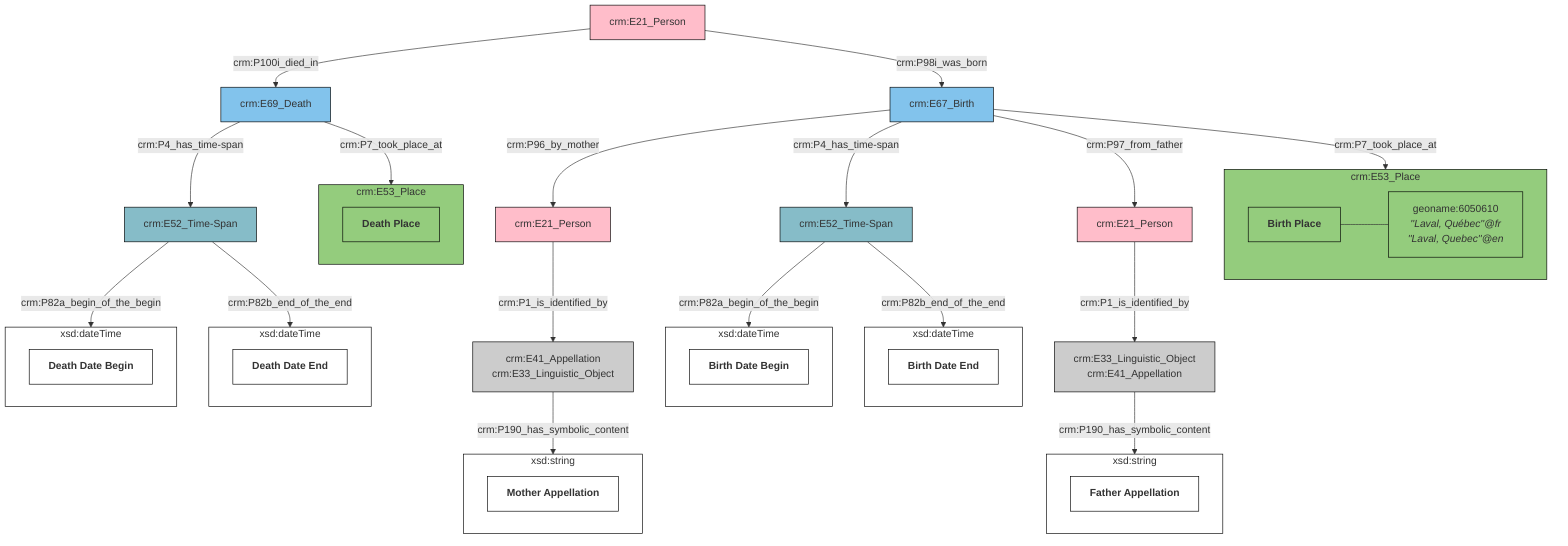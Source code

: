 flowchart TD
classDef Literal fill:#ffffff,stroke:#000000,color:;
classDef Literal_URI fill:#ffffff,stroke:#000000,color:;
classDef crm_E1_CRM_Entity fill:#ffffff,stroke:#000000,color:;
classDef crm_E1_CRM_Entity_URI fill:#ffffff,stroke:#000000,color:;
classDef crm_E2_Temporal_Entity fill:#82c3ec,stroke:#000000,color:;
classDef crm_E2_Temporal_Entity_URI fill:#d2e9f9,stroke:#000000,color:;
classDef crm_E55_Type fill:#fab565,stroke:#000000,color:;
classDef crm_E55_Type_URI fill:#fde7ce,stroke:#000000,color:;
classDef crm_E52_Time-Span fill:#86bcc8,stroke:#000000,color:;
classDef crm_E52_Time-Span_URI fill:#dcebef,stroke:#000000,color:;
classDef crm_E41_Appellation fill:#fef3ba,stroke:#000000,color:;
classDef crm_E41_Appellation_URI fill:#fffae6,stroke:#000000,color:;
classDef crm_E53_Place fill:#94cc7d,stroke:#000000,color:;
classDef crm_E53_Place_URI fill:#e1f1da,stroke:#000000,color:;
classDef crm_E77_Persistent_Item fill:#ffffff,stroke:#000000,color:;
classDef crm_E77_Persistent_Item_URI fill:#ffffff,stroke:#000000,color:;
classDef crm_E28_Conceptual_Object fill:#fddc34,stroke:#000000,color:;
classDef crm_E28_Conceptual_Object_URI fill:#fef6cd,stroke:#000000,color:;
classDef crm_E18_Physical_Thing fill:#e1ba9c,stroke:#000000,color:;
classDef crm_E18_Physical_Thing_URI fill:#f3e5d8,stroke:#000000,color:;
classDef crm_E39_Actor fill:#ffbdca,stroke:#000000,color:;
classDef crm_E39_Actor_URI fill:#ffe6eb,stroke:#000000,color:;
classDef crmpc_PC0_Typed_CRM_Property fill:#cc80ff,stroke:#000000,color:;
classDef crmpc_PC0_Typed_CRM_Property_URI fill:#ebccff,stroke:#000000,color:;
classDef Multi fill:#cccccc,stroke:#000000,color:;
classDef Multi_URI fill:#cccccc,stroke:#000000,color:;
2["crm:E67_Birth"]:::crm_E2_Temporal_Entity -->|crm:P96_by_mother| 3["crm:E21_Person"]:::crm_E39_Actor
subgraph 8 ["xsd:string"]
8a[<strong>Mother Appellation</strong>]:::Literal
click 8a "https://chin-rcip.github.io/collections-model/en/semantic-paths-specification/current/entry-nodes#mother-appellation" _blank
end
6["crm:E41_Appellation<br>crm:E33_Linguistic_Object"]:::Multi -->|crm:P190_has_symbolic_content| 8:::Literal
subgraph 10 ["xsd:dateTime"]
10a[<strong>Birth Date Begin</strong>]:::Literal
click 10a "https://chin-rcip.github.io/collections-model/en/semantic-paths-specification/current/entry-nodes#birth-date-begin" _blank
end
9["crm:E52_Time-Span"]:::crm_E52_Time-Span -->|crm:P82a_begin_of_the_begin| 10:::Literal
2["crm:E67_Birth"]:::crm_E2_Temporal_Entity -->|crm:P4_has_time-span| 9["crm:E52_Time-Span"]:::crm_E52_Time-Span
subgraph 16 ["xsd:dateTime"]
16a[<strong>Death Date Begin</strong>]:::Literal
click 16a "https://chin-rcip.github.io/collections-model/en/semantic-paths-specification/current/entry-nodes#death-date-begin" _blank
end
15["crm:E52_Time-Span"]:::crm_E52_Time-Span -->|crm:P82a_begin_of_the_begin| 16:::Literal
subgraph 4 ["crm:E53_Place"]
4a[<strong>Birth Place</strong>]:::crm_E53_Place
click 4a "https://chin-rcip.github.io/collections-model/en/semantic-paths-specification/current/entry-nodes#birth-place" _blank
4b["geoname:6050610<br><em>''Laval, Québec''@fr</em><br><em>''Laval, Quebec''@en</em>"]:::crm_E53_Place
click 4b "http://www.geonames.org/6050610" _blank
4a---4b
end
2["crm:E67_Birth"]:::crm_E2_Temporal_Entity -->|crm:P7_took_place_at| 4:::crm_E53_Place
subgraph 18 ["xsd:string"]
18a[<strong>Father Appellation</strong>]:::Literal
click 18a "https://chin-rcip.github.io/collections-model/en/semantic-paths-specification/current/entry-nodes#father-appellation" _blank
end
17["crm:E33_Linguistic_Object<br>crm:E41_Appellation"]:::Multi -->|crm:P190_has_symbolic_content| 18:::Literal
subgraph 19 ["xsd:dateTime"]
19a[<strong>Birth Date End</strong>]:::Literal
click 19a "https://chin-rcip.github.io/collections-model/en/semantic-paths-specification/current/entry-nodes#birth-date-end" _blank
end
9["crm:E52_Time-Span"]:::crm_E52_Time-Span -->|crm:P82b_end_of_the_end| 19:::Literal
subgraph 20 ["xsd:dateTime"]
20a[<strong>Death Date End</strong>]:::Literal
click 20a "https://chin-rcip.github.io/collections-model/en/semantic-paths-specification/current/entry-nodes#death-date-end" _blank
end
15["crm:E52_Time-Span"]:::crm_E52_Time-Span -->|crm:P82b_end_of_the_end| 20:::Literal
13["crm:E69_Death"]:::crm_E2_Temporal_Entity -->|crm:P4_has_time-span| 15["crm:E52_Time-Span"]:::crm_E52_Time-Span
23["crm:E21_Person"]:::crm_E39_Actor -->|crm:P100i_died_in| 13["crm:E69_Death"]:::crm_E2_Temporal_Entity
subgraph 0 ["crm:E53_Place"]
0a[<strong>Death Place</strong>]:::crm_E53_Place
click 0a "https://chin-rcip.github.io/collections-model/en/semantic-paths-specification/current/entry-nodes#birth-place" _blank
end
13["crm:E69_Death"]:::crm_E2_Temporal_Entity -->|crm:P7_took_place_at| 0:::crm_E53_Place
11["crm:E21_Person"]:::crm_E39_Actor -->|crm:P1_is_identified_by| 17["crm:E33_Linguistic_Object<br>crm:E41_Appellation"]:::Multi
23["crm:E21_Person"]:::crm_E39_Actor -->|crm:P98i_was_born| 2["crm:E67_Birth"]:::crm_E2_Temporal_Entity
2["crm:E67_Birth"]:::crm_E2_Temporal_Entity -->|crm:P97_from_father| 11["crm:E21_Person"]:::crm_E39_Actor
3["crm:E21_Person"]:::crm_E39_Actor -->|crm:P1_is_identified_by| 6["crm:E41_Appellation<br>crm:E33_Linguistic_Object"]:::Multi